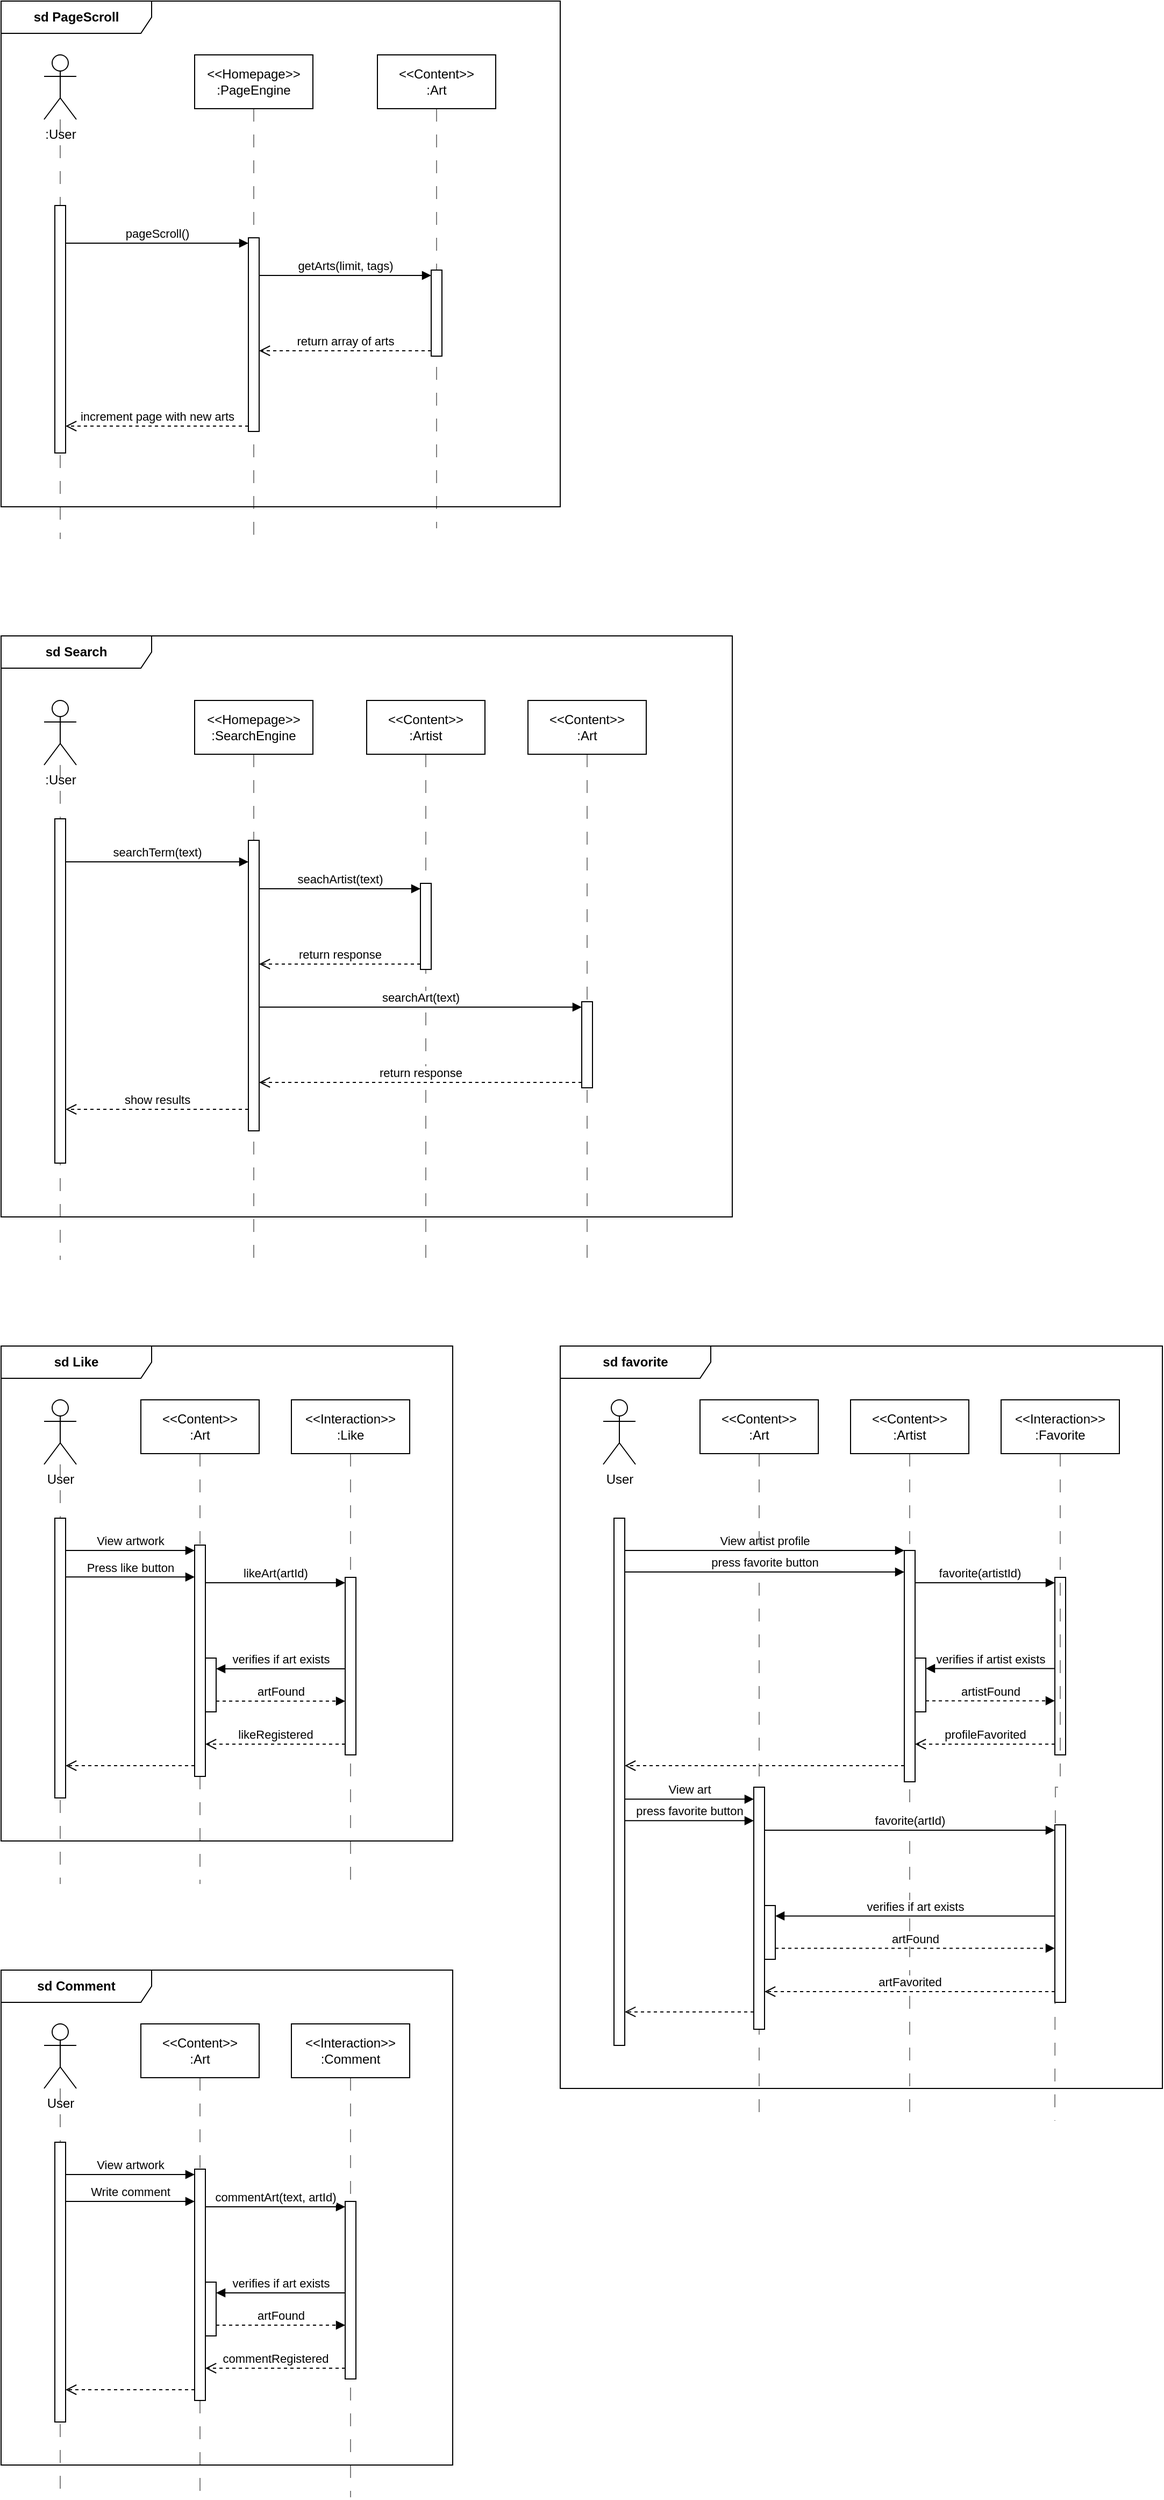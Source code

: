 <mxfile version="27.0.2">
  <diagram name="Page-1" id="oCHWp6D4Kkmh6y8wQFCt">
    <mxGraphModel dx="646" dy="317" grid="1" gridSize="10" guides="1" tooltips="1" connect="1" arrows="1" fold="1" page="1" pageScale="1" pageWidth="1100" pageHeight="850" math="0" shadow="0">
      <root>
        <mxCell id="0" />
        <mxCell id="1" parent="0" />
        <mxCell id="pH74TIP2wVxa_vkkLLg3-1" value="&lt;b&gt;sd PageScroll&lt;/b&gt;" style="shape=umlFrame;whiteSpace=wrap;html=1;pointerEvents=0;width=140;height=30;" parent="1" vertex="1">
          <mxGeometry x="40" y="50" width="520" height="470" as="geometry" />
        </mxCell>
        <mxCell id="pH74TIP2wVxa_vkkLLg3-9" value=":User" style="shape=umlActor;verticalLabelPosition=bottom;verticalAlign=top;html=1;" parent="1" vertex="1">
          <mxGeometry x="80" y="100" width="30" height="60" as="geometry" />
        </mxCell>
        <mxCell id="pH74TIP2wVxa_vkkLLg3-10" value="" style="rounded=0;orthogonalLoop=1;jettySize=auto;html=1;dashed=1;dashPattern=12 12;endArrow=none;startFill=0;edgeStyle=orthogonalEdgeStyle;movable=1;resizable=1;rotatable=1;deletable=1;editable=1;locked=0;connectable=1;opacity=50;" parent="1" source="pH74TIP2wVxa_vkkLLg3-9" edge="1">
          <mxGeometry relative="1" as="geometry">
            <mxPoint x="95" y="160" as="sourcePoint" />
            <mxPoint x="95" y="550" as="targetPoint" />
          </mxGeometry>
        </mxCell>
        <mxCell id="pH74TIP2wVxa_vkkLLg3-11" value="" style="html=1;points=[[0,0,0,0,5],[0,1,0,0,-5],[1,0,0,0,5],[1,1,0,0,-5]];perimeter=orthogonalPerimeter;outlineConnect=0;targetShapes=umlLifeline;portConstraint=eastwest;newEdgeStyle={&quot;curved&quot;:0,&quot;rounded&quot;:0};" parent="1" vertex="1">
          <mxGeometry x="90" y="240" width="10" height="230" as="geometry" />
        </mxCell>
        <mxCell id="pH74TIP2wVxa_vkkLLg3-12" value="pageScroll()" style="html=1;verticalAlign=bottom;endArrow=block;curved=0;rounded=0;entryX=0;entryY=0;entryDx=0;entryDy=5;" parent="1" source="pH74TIP2wVxa_vkkLLg3-11" target="pH74TIP2wVxa_vkkLLg3-25" edge="1">
          <mxGeometry relative="1" as="geometry">
            <mxPoint x="200" y="275" as="sourcePoint" />
          </mxGeometry>
        </mxCell>
        <mxCell id="pH74TIP2wVxa_vkkLLg3-13" value="increment page with new arts" style="html=1;verticalAlign=bottom;endArrow=open;dashed=1;endSize=8;curved=0;rounded=0;exitX=0;exitY=1;exitDx=0;exitDy=-5;" parent="1" source="pH74TIP2wVxa_vkkLLg3-25" target="pH74TIP2wVxa_vkkLLg3-11" edge="1">
          <mxGeometry relative="1" as="geometry">
            <mxPoint x="200" y="345" as="targetPoint" />
          </mxGeometry>
        </mxCell>
        <mxCell id="pH74TIP2wVxa_vkkLLg3-14" value="getArts(limit, tags)" style="html=1;verticalAlign=bottom;endArrow=block;curved=0;rounded=0;entryX=0;entryY=0;entryDx=0;entryDy=5;" parent="1" target="pH74TIP2wVxa_vkkLLg3-20" edge="1">
          <mxGeometry relative="1" as="geometry">
            <mxPoint x="280" y="305" as="sourcePoint" />
          </mxGeometry>
        </mxCell>
        <mxCell id="pH74TIP2wVxa_vkkLLg3-15" value="return array of arts" style="html=1;verticalAlign=bottom;endArrow=open;dashed=1;endSize=8;curved=0;rounded=0;exitX=0;exitY=1;exitDx=0;exitDy=-5;" parent="1" source="pH74TIP2wVxa_vkkLLg3-20" target="pH74TIP2wVxa_vkkLLg3-25" edge="1">
          <mxGeometry relative="1" as="geometry">
            <mxPoint x="375" y="375" as="targetPoint" />
          </mxGeometry>
        </mxCell>
        <mxCell id="pH74TIP2wVxa_vkkLLg3-18" value="&amp;lt;&amp;lt;Content&amp;gt;&amp;gt;&lt;br&gt;:Art" style="html=1;whiteSpace=wrap;" parent="1" vertex="1">
          <mxGeometry x="390" y="100" width="110" height="50" as="geometry" />
        </mxCell>
        <mxCell id="pH74TIP2wVxa_vkkLLg3-19" style="rounded=0;orthogonalLoop=1;jettySize=auto;html=1;dashed=1;dashPattern=12 12;endArrow=none;startFill=0;edgeStyle=orthogonalEdgeStyle;exitX=0.5;exitY=1;exitDx=0;exitDy=0;opacity=50;" parent="1" source="pH74TIP2wVxa_vkkLLg3-18" edge="1">
          <mxGeometry relative="1" as="geometry">
            <mxPoint x="444.58" y="250" as="sourcePoint" />
            <mxPoint x="445" y="540" as="targetPoint" />
          </mxGeometry>
        </mxCell>
        <mxCell id="pH74TIP2wVxa_vkkLLg3-20" value="" style="html=1;points=[[0,0,0,0,5],[0,1,0,0,-5],[1,0,0,0,5],[1,1,0,0,-5]];perimeter=orthogonalPerimeter;outlineConnect=0;targetShapes=umlLifeline;portConstraint=eastwest;newEdgeStyle={&quot;curved&quot;:0,&quot;rounded&quot;:0};" parent="1" vertex="1">
          <mxGeometry x="440" y="300" width="10" height="80" as="geometry" />
        </mxCell>
        <mxCell id="pH74TIP2wVxa_vkkLLg3-23" value="&amp;lt;&amp;lt;Homepage&amp;gt;&amp;gt;&lt;br&gt;:PageEngine" style="html=1;whiteSpace=wrap;" parent="1" vertex="1">
          <mxGeometry x="220" y="100" width="110" height="50" as="geometry" />
        </mxCell>
        <mxCell id="pH74TIP2wVxa_vkkLLg3-24" style="rounded=0;orthogonalLoop=1;jettySize=auto;html=1;dashed=1;dashPattern=12 12;endArrow=none;startFill=0;edgeStyle=orthogonalEdgeStyle;exitX=0.5;exitY=1;exitDx=0;exitDy=0;opacity=50;" parent="1" source="pH74TIP2wVxa_vkkLLg3-23" edge="1">
          <mxGeometry relative="1" as="geometry">
            <mxPoint x="274.58" y="250" as="sourcePoint" />
            <mxPoint x="275" y="550" as="targetPoint" />
          </mxGeometry>
        </mxCell>
        <mxCell id="pH74TIP2wVxa_vkkLLg3-25" value="" style="html=1;points=[[0,0,0,0,5],[0,1,0,0,-5],[1,0,0,0,5],[1,1,0,0,-5]];perimeter=orthogonalPerimeter;outlineConnect=0;targetShapes=umlLifeline;portConstraint=eastwest;newEdgeStyle={&quot;curved&quot;:0,&quot;rounded&quot;:0};" parent="1" vertex="1">
          <mxGeometry x="270" y="270" width="10" height="180" as="geometry" />
        </mxCell>
        <mxCell id="pH74TIP2wVxa_vkkLLg3-42" value="&lt;b&gt;sd Search&lt;/b&gt;" style="shape=umlFrame;whiteSpace=wrap;html=1;pointerEvents=0;width=140;height=30;" parent="1" vertex="1">
          <mxGeometry x="40" y="640" width="680" height="540" as="geometry" />
        </mxCell>
        <mxCell id="pH74TIP2wVxa_vkkLLg3-43" value=":User" style="shape=umlActor;verticalLabelPosition=bottom;verticalAlign=top;html=1;" parent="1" vertex="1">
          <mxGeometry x="80" y="700" width="30" height="60" as="geometry" />
        </mxCell>
        <mxCell id="pH74TIP2wVxa_vkkLLg3-44" value="" style="rounded=0;orthogonalLoop=1;jettySize=auto;html=1;dashed=1;dashPattern=12 12;endArrow=none;startFill=0;edgeStyle=orthogonalEdgeStyle;movable=1;resizable=1;rotatable=1;deletable=1;editable=1;locked=0;connectable=1;opacity=50;" parent="1" source="pH74TIP2wVxa_vkkLLg3-43" edge="1">
          <mxGeometry relative="1" as="geometry">
            <mxPoint x="95" y="770" as="sourcePoint" />
            <mxPoint x="95" y="1220" as="targetPoint" />
          </mxGeometry>
        </mxCell>
        <mxCell id="pH74TIP2wVxa_vkkLLg3-45" value="" style="html=1;points=[[0,0,0,0,5],[0,1,0,0,-5],[1,0,0,0,5],[1,1,0,0,-5]];perimeter=orthogonalPerimeter;outlineConnect=0;targetShapes=umlLifeline;portConstraint=eastwest;newEdgeStyle={&quot;curved&quot;:0,&quot;rounded&quot;:0};" parent="1" vertex="1">
          <mxGeometry x="90" y="810" width="10" height="320" as="geometry" />
        </mxCell>
        <mxCell id="pH74TIP2wVxa_vkkLLg3-52" value="&amp;lt;&amp;lt;Content&amp;gt;&amp;gt;&lt;br&gt;:Art" style="html=1;whiteSpace=wrap;" parent="1" vertex="1">
          <mxGeometry x="530" y="700" width="110" height="50" as="geometry" />
        </mxCell>
        <mxCell id="pH74TIP2wVxa_vkkLLg3-55" value="&amp;lt;&amp;lt;Homepage&amp;gt;&amp;gt;&lt;br&gt;:SearchEngine" style="html=1;whiteSpace=wrap;" parent="1" vertex="1">
          <mxGeometry x="220" y="700" width="110" height="50" as="geometry" />
        </mxCell>
        <mxCell id="pH74TIP2wVxa_vkkLLg3-56" style="rounded=0;orthogonalLoop=1;jettySize=auto;html=1;dashed=1;dashPattern=12 12;endArrow=none;startFill=0;edgeStyle=orthogonalEdgeStyle;exitX=0.5;exitY=1;exitDx=0;exitDy=0;opacity=50;" parent="1" source="pH74TIP2wVxa_vkkLLg3-55" edge="1">
          <mxGeometry relative="1" as="geometry">
            <mxPoint x="274.58" y="860" as="sourcePoint" />
            <mxPoint x="275" y="1228" as="targetPoint" />
          </mxGeometry>
        </mxCell>
        <mxCell id="pH74TIP2wVxa_vkkLLg3-58" value="&amp;lt;&amp;lt;Content&amp;gt;&amp;gt;&lt;br&gt;:Artist" style="html=1;whiteSpace=wrap;" parent="1" vertex="1">
          <mxGeometry x="380" y="700" width="110" height="50" as="geometry" />
        </mxCell>
        <mxCell id="pH74TIP2wVxa_vkkLLg3-59" style="rounded=0;orthogonalLoop=1;jettySize=auto;html=1;dashed=1;dashPattern=12 12;endArrow=none;startFill=0;edgeStyle=orthogonalEdgeStyle;exitX=0.5;exitY=1;exitDx=0;exitDy=0;opacity=50;" parent="1" source="pH74TIP2wVxa_vkkLLg3-58" edge="1">
          <mxGeometry relative="1" as="geometry">
            <mxPoint x="434.58" y="860" as="sourcePoint" />
            <mxPoint x="435" y="1220" as="targetPoint" />
          </mxGeometry>
        </mxCell>
        <mxCell id="pH74TIP2wVxa_vkkLLg3-61" value="" style="html=1;points=[[0,0,0,0,5],[0,1,0,0,-5],[1,0,0,0,5],[1,1,0,0,-5]];perimeter=orthogonalPerimeter;outlineConnect=0;targetShapes=umlLifeline;portConstraint=eastwest;newEdgeStyle={&quot;curved&quot;:0,&quot;rounded&quot;:0};" parent="1" vertex="1">
          <mxGeometry x="270" y="830" width="10" height="270" as="geometry" />
        </mxCell>
        <mxCell id="pH74TIP2wVxa_vkkLLg3-62" value="" style="html=1;points=[[0,0,0,0,5],[0,1,0,0,-5],[1,0,0,0,5],[1,1,0,0,-5]];perimeter=orthogonalPerimeter;outlineConnect=0;targetShapes=umlLifeline;portConstraint=eastwest;newEdgeStyle={&quot;curved&quot;:0,&quot;rounded&quot;:0};" parent="1" vertex="1">
          <mxGeometry x="430" y="870" width="10" height="80" as="geometry" />
        </mxCell>
        <mxCell id="pH74TIP2wVxa_vkkLLg3-63" value="seachArtist(text)" style="html=1;verticalAlign=bottom;endArrow=block;curved=0;rounded=0;entryX=0;entryY=0;entryDx=0;entryDy=5;" parent="1" source="pH74TIP2wVxa_vkkLLg3-61" target="pH74TIP2wVxa_vkkLLg3-62" edge="1">
          <mxGeometry relative="1" as="geometry">
            <mxPoint x="360" y="830" as="sourcePoint" />
          </mxGeometry>
        </mxCell>
        <mxCell id="pH74TIP2wVxa_vkkLLg3-64" value="return response" style="html=1;verticalAlign=bottom;endArrow=open;dashed=1;endSize=8;curved=0;rounded=0;exitX=0;exitY=1;exitDx=0;exitDy=-5;" parent="1" source="pH74TIP2wVxa_vkkLLg3-62" target="pH74TIP2wVxa_vkkLLg3-61" edge="1">
          <mxGeometry relative="1" as="geometry">
            <mxPoint x="360" y="895" as="targetPoint" />
          </mxGeometry>
        </mxCell>
        <mxCell id="pH74TIP2wVxa_vkkLLg3-66" value="searchArt(text)" style="html=1;verticalAlign=bottom;endArrow=block;curved=0;rounded=0;entryX=0;entryY=0;entryDx=0;entryDy=5;" parent="1" source="pH74TIP2wVxa_vkkLLg3-61" target="pH74TIP2wVxa_vkkLLg3-65" edge="1">
          <mxGeometry relative="1" as="geometry">
            <mxPoint x="500" y="925" as="sourcePoint" />
          </mxGeometry>
        </mxCell>
        <mxCell id="pH74TIP2wVxa_vkkLLg3-67" value="return response" style="html=1;verticalAlign=bottom;endArrow=open;dashed=1;endSize=8;curved=0;rounded=0;exitX=0;exitY=1;exitDx=0;exitDy=-5;" parent="1" source="pH74TIP2wVxa_vkkLLg3-65" target="pH74TIP2wVxa_vkkLLg3-61" edge="1">
          <mxGeometry relative="1" as="geometry">
            <mxPoint x="500" y="995" as="targetPoint" />
          </mxGeometry>
        </mxCell>
        <mxCell id="pH74TIP2wVxa_vkkLLg3-69" value="" style="rounded=0;orthogonalLoop=1;jettySize=auto;html=1;dashed=1;dashPattern=12 12;endArrow=none;startFill=0;edgeStyle=orthogonalEdgeStyle;exitX=0.5;exitY=1;exitDx=0;exitDy=0;opacity=50;" parent="1" source="pH74TIP2wVxa_vkkLLg3-52" edge="1">
          <mxGeometry relative="1" as="geometry">
            <mxPoint x="585" y="760" as="sourcePoint" />
            <mxPoint x="585" y="1220" as="targetPoint" />
          </mxGeometry>
        </mxCell>
        <mxCell id="pH74TIP2wVxa_vkkLLg3-65" value="" style="html=1;points=[[0,0,0,0,5],[0,1,0,0,-5],[1,0,0,0,5],[1,1,0,0,-5]];perimeter=orthogonalPerimeter;outlineConnect=0;targetShapes=umlLifeline;portConstraint=eastwest;newEdgeStyle={&quot;curved&quot;:0,&quot;rounded&quot;:0};" parent="1" vertex="1">
          <mxGeometry x="580" y="980" width="10" height="80" as="geometry" />
        </mxCell>
        <mxCell id="pH74TIP2wVxa_vkkLLg3-71" value="searchTerm(text)" style="html=1;verticalAlign=bottom;endArrow=block;curved=0;rounded=0;" parent="1" target="pH74TIP2wVxa_vkkLLg3-61" edge="1">
          <mxGeometry relative="1" as="geometry">
            <mxPoint x="100" y="850" as="sourcePoint" />
            <mxPoint x="420" y="850" as="targetPoint" />
          </mxGeometry>
        </mxCell>
        <mxCell id="pH74TIP2wVxa_vkkLLg3-72" value="show results" style="html=1;verticalAlign=bottom;endArrow=open;dashed=1;endSize=8;curved=0;rounded=0;" parent="1" edge="1">
          <mxGeometry relative="1" as="geometry">
            <mxPoint x="100" y="1080" as="targetPoint" />
            <mxPoint x="270" y="1080" as="sourcePoint" />
          </mxGeometry>
        </mxCell>
        <mxCell id="HAK9ECB3N3RvuM6YxsT9-15" value="&lt;b&gt;sd Like&lt;/b&gt;" style="shape=umlFrame;whiteSpace=wrap;html=1;pointerEvents=0;width=140;height=30;" parent="1" vertex="1">
          <mxGeometry x="40" y="1300" width="420" height="460" as="geometry" />
        </mxCell>
        <mxCell id="HAK9ECB3N3RvuM6YxsT9-16" value="User" style="shape=umlActor;verticalLabelPosition=bottom;verticalAlign=top;html=1;" parent="1" vertex="1">
          <mxGeometry x="80" y="1350" width="30" height="60" as="geometry" />
        </mxCell>
        <mxCell id="HAK9ECB3N3RvuM6YxsT9-17" value="" style="rounded=0;orthogonalLoop=1;jettySize=auto;html=1;dashed=1;dashPattern=12 12;endArrow=none;startFill=0;edgeStyle=orthogonalEdgeStyle;movable=1;resizable=1;rotatable=1;deletable=1;editable=1;locked=0;connectable=1;opacity=50;" parent="1" source="HAK9ECB3N3RvuM6YxsT9-16" edge="1">
          <mxGeometry relative="1" as="geometry">
            <mxPoint x="95" y="1410" as="sourcePoint" />
            <mxPoint x="95" y="1800" as="targetPoint" />
          </mxGeometry>
        </mxCell>
        <mxCell id="HAK9ECB3N3RvuM6YxsT9-18" value="" style="html=1;points=[[0,0,0,0,5],[0,1,0,0,-5],[1,0,0,0,5],[1,1,0,0,-5]];perimeter=orthogonalPerimeter;outlineConnect=0;targetShapes=umlLifeline;portConstraint=eastwest;newEdgeStyle={&quot;curved&quot;:0,&quot;rounded&quot;:0};" parent="1" vertex="1">
          <mxGeometry x="90" y="1460" width="10" height="260" as="geometry" />
        </mxCell>
        <mxCell id="HAK9ECB3N3RvuM6YxsT9-19" value="View artwork" style="html=1;verticalAlign=bottom;endArrow=block;curved=0;rounded=0;" parent="1" source="HAK9ECB3N3RvuM6YxsT9-18" target="HAK9ECB3N3RvuM6YxsT9-28" edge="1">
          <mxGeometry relative="1" as="geometry">
            <mxPoint x="200" y="1525" as="sourcePoint" />
            <Array as="points">
              <mxPoint x="180" y="1490" />
            </Array>
          </mxGeometry>
        </mxCell>
        <mxCell id="HAK9ECB3N3RvuM6YxsT9-20" value="" style="html=1;verticalAlign=bottom;endArrow=open;dashed=1;endSize=8;curved=0;rounded=0;" parent="1" source="HAK9ECB3N3RvuM6YxsT9-28" target="HAK9ECB3N3RvuM6YxsT9-18" edge="1">
          <mxGeometry relative="1" as="geometry">
            <mxPoint x="200" y="1595" as="targetPoint" />
            <Array as="points">
              <mxPoint x="160" y="1690" />
            </Array>
          </mxGeometry>
        </mxCell>
        <mxCell id="HAK9ECB3N3RvuM6YxsT9-21" value="likeArt(artId)" style="html=1;verticalAlign=bottom;endArrow=block;curved=0;rounded=0;" parent="1" source="HAK9ECB3N3RvuM6YxsT9-28" target="HAK9ECB3N3RvuM6YxsT9-25" edge="1">
          <mxGeometry relative="1" as="geometry">
            <mxPoint x="280" y="1555" as="sourcePoint" />
            <Array as="points">
              <mxPoint x="360" y="1520" />
            </Array>
          </mxGeometry>
        </mxCell>
        <mxCell id="HAK9ECB3N3RvuM6YxsT9-22" value="likeRegistered" style="html=1;verticalAlign=bottom;endArrow=open;dashed=1;endSize=8;curved=0;rounded=0;" parent="1" source="HAK9ECB3N3RvuM6YxsT9-25" target="HAK9ECB3N3RvuM6YxsT9-28" edge="1">
          <mxGeometry relative="1" as="geometry">
            <mxPoint x="375" y="1625" as="targetPoint" />
            <Array as="points">
              <mxPoint x="300" y="1670" />
            </Array>
          </mxGeometry>
        </mxCell>
        <mxCell id="Y3ory8fMhYvwMr1DqrIn-9" style="edgeStyle=orthogonalEdgeStyle;rounded=0;orthogonalLoop=1;jettySize=auto;html=1;dashed=1;dashPattern=12 12;endArrow=none;startFill=0;opacity=50;" parent="1" source="HAK9ECB3N3RvuM6YxsT9-23" edge="1">
          <mxGeometry relative="1" as="geometry">
            <mxPoint x="365" y="1802" as="targetPoint" />
          </mxGeometry>
        </mxCell>
        <mxCell id="HAK9ECB3N3RvuM6YxsT9-23" value="&amp;lt;&amp;lt;Interaction&amp;gt;&amp;gt;&lt;br&gt;:Like" style="html=1;whiteSpace=wrap;" parent="1" vertex="1">
          <mxGeometry x="310" y="1350" width="110" height="50" as="geometry" />
        </mxCell>
        <mxCell id="HAK9ECB3N3RvuM6YxsT9-26" value="&amp;lt;&amp;lt;Content&amp;gt;&amp;gt;&lt;br&gt;:Art" style="html=1;whiteSpace=wrap;" parent="1" vertex="1">
          <mxGeometry x="170" y="1350" width="110" height="50" as="geometry" />
        </mxCell>
        <mxCell id="HAK9ECB3N3RvuM6YxsT9-27" style="rounded=0;orthogonalLoop=1;jettySize=auto;html=1;dashed=1;dashPattern=12 12;endArrow=none;startFill=0;edgeStyle=orthogonalEdgeStyle;exitX=0.5;exitY=1;exitDx=0;exitDy=0;opacity=50;" parent="1" source="HAK9ECB3N3RvuM6YxsT9-28" edge="1">
          <mxGeometry relative="1" as="geometry">
            <mxPoint x="274.58" y="1500" as="sourcePoint" />
            <mxPoint x="225" y="1800" as="targetPoint" />
            <Array as="points">
              <mxPoint x="225" y="1790" />
            </Array>
          </mxGeometry>
        </mxCell>
        <mxCell id="HAK9ECB3N3RvuM6YxsT9-25" value="" style="html=1;points=[[0,0,0,0,5],[0,1,0,0,-5],[1,0,0,0,5],[1,1,0,0,-5]];perimeter=orthogonalPerimeter;outlineConnect=0;targetShapes=umlLifeline;portConstraint=eastwest;newEdgeStyle={&quot;curved&quot;:0,&quot;rounded&quot;:0};" parent="1" vertex="1">
          <mxGeometry x="360" y="1515" width="10" height="165" as="geometry" />
        </mxCell>
        <mxCell id="HAK9ECB3N3RvuM6YxsT9-43" value="" style="rounded=0;orthogonalLoop=1;jettySize=auto;html=1;dashed=1;dashPattern=12 12;endArrow=none;startFill=0;edgeStyle=orthogonalEdgeStyle;exitX=0.5;exitY=1;exitDx=0;exitDy=0;opacity=50;" parent="1" source="HAK9ECB3N3RvuM6YxsT9-26" target="HAK9ECB3N3RvuM6YxsT9-28" edge="1">
          <mxGeometry relative="1" as="geometry">
            <mxPoint x="225" y="1400" as="sourcePoint" />
            <mxPoint x="225" y="1800" as="targetPoint" />
            <Array as="points">
              <mxPoint x="225" y="1530" />
              <mxPoint x="225" y="1530" />
            </Array>
          </mxGeometry>
        </mxCell>
        <mxCell id="HAK9ECB3N3RvuM6YxsT9-28" value="" style="html=1;points=[[0,0,0,0,5],[0,1,0,0,-5],[1,0,0,0,5],[1,1,0,0,-5]];perimeter=orthogonalPerimeter;outlineConnect=0;targetShapes=umlLifeline;portConstraint=eastwest;newEdgeStyle={&quot;curved&quot;:0,&quot;rounded&quot;:0};" parent="1" vertex="1">
          <mxGeometry x="220" y="1485" width="10" height="215" as="geometry" />
        </mxCell>
        <mxCell id="Y3ory8fMhYvwMr1DqrIn-5" value="verifies if art exists" style="html=1;verticalAlign=bottom;endArrow=none;curved=0;rounded=0;startArrow=block;startFill=1;" parent="1" source="Y3ory8fMhYvwMr1DqrIn-6" edge="1">
          <mxGeometry relative="1" as="geometry">
            <mxPoint x="230" y="1600" as="sourcePoint" />
            <Array as="points">
              <mxPoint x="360" y="1600" />
            </Array>
            <mxPoint x="360" y="1600" as="targetPoint" />
          </mxGeometry>
        </mxCell>
        <mxCell id="Y3ory8fMhYvwMr1DqrIn-6" value="" style="html=1;points=[[0,0,0,0,5],[0,1,0,0,-5],[1,0,0,0,5],[1,1,0,0,-5]];perimeter=orthogonalPerimeter;outlineConnect=0;targetShapes=umlLifeline;portConstraint=eastwest;newEdgeStyle={&quot;curved&quot;:0,&quot;rounded&quot;:0};" parent="1" vertex="1">
          <mxGeometry x="230" y="1590" width="10" height="50" as="geometry" />
        </mxCell>
        <mxCell id="Y3ory8fMhYvwMr1DqrIn-7" value="artFound" style="html=1;verticalAlign=bottom;endArrow=block;curved=0;rounded=0;dashed=1;" parent="1" edge="1">
          <mxGeometry relative="1" as="geometry">
            <mxPoint x="240" y="1630" as="sourcePoint" />
            <Array as="points">
              <mxPoint x="360" y="1630" />
            </Array>
            <mxPoint x="360" y="1630" as="targetPoint" />
            <mxPoint as="offset" />
          </mxGeometry>
        </mxCell>
        <mxCell id="MuiPUP_9a6SJVAkl91TJ-1" value="&lt;b&gt;sd favorite&lt;/b&gt;" style="shape=umlFrame;whiteSpace=wrap;html=1;pointerEvents=0;width=140;height=30;" vertex="1" parent="1">
          <mxGeometry x="560" y="1300" width="560" height="690" as="geometry" />
        </mxCell>
        <mxCell id="MuiPUP_9a6SJVAkl91TJ-2" value="User" style="shape=umlActor;verticalLabelPosition=bottom;verticalAlign=top;html=1;" vertex="1" parent="1">
          <mxGeometry x="600" y="1350" width="30" height="60" as="geometry" />
        </mxCell>
        <mxCell id="MuiPUP_9a6SJVAkl91TJ-4" value="" style="html=1;points=[[0,0,0,0,5],[0,1,0,0,-5],[1,0,0,0,5],[1,1,0,0,-5]];perimeter=orthogonalPerimeter;outlineConnect=0;targetShapes=umlLifeline;portConstraint=eastwest;newEdgeStyle={&quot;curved&quot;:0,&quot;rounded&quot;:0};" vertex="1" parent="1">
          <mxGeometry x="610" y="1460" width="10" height="490" as="geometry" />
        </mxCell>
        <mxCell id="MuiPUP_9a6SJVAkl91TJ-5" value="View artist profile" style="html=1;verticalAlign=bottom;endArrow=block;curved=0;rounded=0;" edge="1" parent="1" source="MuiPUP_9a6SJVAkl91TJ-4" target="MuiPUP_9a6SJVAkl91TJ-15">
          <mxGeometry relative="1" as="geometry">
            <mxPoint x="720" y="1525" as="sourcePoint" />
            <Array as="points">
              <mxPoint x="700" y="1490" />
            </Array>
          </mxGeometry>
        </mxCell>
        <mxCell id="MuiPUP_9a6SJVAkl91TJ-6" value="" style="html=1;verticalAlign=bottom;endArrow=open;dashed=1;endSize=8;curved=0;rounded=0;" edge="1" parent="1" source="MuiPUP_9a6SJVAkl91TJ-15" target="MuiPUP_9a6SJVAkl91TJ-4">
          <mxGeometry relative="1" as="geometry">
            <mxPoint x="720" y="1595" as="targetPoint" />
            <Array as="points">
              <mxPoint x="680" y="1690" />
            </Array>
          </mxGeometry>
        </mxCell>
        <mxCell id="MuiPUP_9a6SJVAkl91TJ-7" value="favorite(artistId)" style="html=1;verticalAlign=bottom;endArrow=block;curved=0;rounded=0;" edge="1" parent="1" source="MuiPUP_9a6SJVAkl91TJ-15" target="MuiPUP_9a6SJVAkl91TJ-13">
          <mxGeometry relative="1" as="geometry">
            <mxPoint x="800" y="1555" as="sourcePoint" />
            <Array as="points">
              <mxPoint x="880" y="1520" />
            </Array>
          </mxGeometry>
        </mxCell>
        <mxCell id="MuiPUP_9a6SJVAkl91TJ-8" value="profileFavorited" style="html=1;verticalAlign=bottom;endArrow=open;dashed=1;endSize=8;curved=0;rounded=0;" edge="1" parent="1" target="MuiPUP_9a6SJVAkl91TJ-15">
          <mxGeometry relative="1" as="geometry">
            <mxPoint x="790" y="1670.0" as="targetPoint" />
            <Array as="points" />
            <mxPoint x="1020.0" y="1670.0" as="sourcePoint" />
          </mxGeometry>
        </mxCell>
        <mxCell id="MuiPUP_9a6SJVAkl91TJ-74" style="edgeStyle=orthogonalEdgeStyle;rounded=0;orthogonalLoop=1;jettySize=auto;html=1;dashed=1;dashPattern=12 12;endArrow=none;startFill=0;opacity=50;" edge="1" parent="1" source="MuiPUP_9a6SJVAkl91TJ-10">
          <mxGeometry relative="1" as="geometry">
            <mxPoint x="885" y="2020" as="targetPoint" />
          </mxGeometry>
        </mxCell>
        <mxCell id="MuiPUP_9a6SJVAkl91TJ-10" value="&amp;lt;&amp;lt;Content&amp;gt;&amp;gt;&lt;br&gt;:Artist" style="html=1;whiteSpace=wrap;" vertex="1" parent="1">
          <mxGeometry x="830" y="1350" width="110" height="50" as="geometry" />
        </mxCell>
        <mxCell id="MuiPUP_9a6SJVAkl91TJ-73" style="edgeStyle=orthogonalEdgeStyle;rounded=0;orthogonalLoop=1;jettySize=auto;html=1;endArrow=none;startFill=0;dashed=1;dashPattern=12 12;opacity=50;" edge="1" parent="1" source="MuiPUP_9a6SJVAkl91TJ-11">
          <mxGeometry relative="1" as="geometry">
            <mxPoint x="745" y="2020" as="targetPoint" />
          </mxGeometry>
        </mxCell>
        <mxCell id="MuiPUP_9a6SJVAkl91TJ-11" value="&amp;lt;&amp;lt;Content&amp;gt;&amp;gt;&lt;br&gt;:Art" style="html=1;whiteSpace=wrap;" vertex="1" parent="1">
          <mxGeometry x="690" y="1350" width="110" height="50" as="geometry" />
        </mxCell>
        <mxCell id="MuiPUP_9a6SJVAkl91TJ-13" value="" style="html=1;points=[[0,0,0,0,5],[0,1,0,0,-5],[1,0,0,0,5],[1,1,0,0,-5]];perimeter=orthogonalPerimeter;outlineConnect=0;targetShapes=umlLifeline;portConstraint=eastwest;newEdgeStyle={&quot;curved&quot;:0,&quot;rounded&quot;:0};" vertex="1" parent="1">
          <mxGeometry x="1020" y="1515" width="10" height="165" as="geometry" />
        </mxCell>
        <mxCell id="MuiPUP_9a6SJVAkl91TJ-15" value="" style="html=1;points=[[0,0,0,0,5],[0,1,0,0,-5],[1,0,0,0,5],[1,1,0,0,-5]];perimeter=orthogonalPerimeter;outlineConnect=0;targetShapes=umlLifeline;portConstraint=eastwest;newEdgeStyle={&quot;curved&quot;:0,&quot;rounded&quot;:0};" vertex="1" parent="1">
          <mxGeometry x="880" y="1490" width="10" height="215" as="geometry" />
        </mxCell>
        <mxCell id="MuiPUP_9a6SJVAkl91TJ-16" value="verifies if artist exists" style="html=1;verticalAlign=bottom;endArrow=none;curved=0;rounded=0;startArrow=block;startFill=1;" edge="1" parent="1">
          <mxGeometry relative="1" as="geometry">
            <mxPoint x="900" y="1599.71" as="sourcePoint" />
            <Array as="points">
              <mxPoint x="1020" y="1599.71" />
            </Array>
            <mxPoint x="1020" y="1599.71" as="targetPoint" />
          </mxGeometry>
        </mxCell>
        <mxCell id="MuiPUP_9a6SJVAkl91TJ-17" value="" style="html=1;points=[[0,0,0,0,5],[0,1,0,0,-5],[1,0,0,0,5],[1,1,0,0,-5]];perimeter=orthogonalPerimeter;outlineConnect=0;targetShapes=umlLifeline;portConstraint=eastwest;newEdgeStyle={&quot;curved&quot;:0,&quot;rounded&quot;:0};" vertex="1" parent="1">
          <mxGeometry x="890" y="1590" width="10" height="50" as="geometry" />
        </mxCell>
        <mxCell id="MuiPUP_9a6SJVAkl91TJ-18" value="artistFound" style="html=1;verticalAlign=bottom;endArrow=block;curved=0;rounded=0;dashed=1;" edge="1" parent="1">
          <mxGeometry relative="1" as="geometry">
            <mxPoint x="900" y="1629.71" as="sourcePoint" />
            <Array as="points">
              <mxPoint x="1020" y="1629.71" />
            </Array>
            <mxPoint x="1020" y="1629.71" as="targetPoint" />
            <mxPoint as="offset" />
          </mxGeometry>
        </mxCell>
        <mxCell id="MuiPUP_9a6SJVAkl91TJ-39" value="&lt;b&gt;sd Comment&lt;/b&gt;" style="shape=umlFrame;whiteSpace=wrap;html=1;pointerEvents=0;width=140;height=30;" vertex="1" parent="1">
          <mxGeometry x="40" y="1880" width="420" height="460" as="geometry" />
        </mxCell>
        <mxCell id="MuiPUP_9a6SJVAkl91TJ-40" value="User" style="shape=umlActor;verticalLabelPosition=bottom;verticalAlign=top;html=1;" vertex="1" parent="1">
          <mxGeometry x="80" y="1930" width="30" height="60" as="geometry" />
        </mxCell>
        <mxCell id="MuiPUP_9a6SJVAkl91TJ-41" value="" style="rounded=0;orthogonalLoop=1;jettySize=auto;html=1;dashed=1;dashPattern=12 12;endArrow=none;startFill=0;edgeStyle=orthogonalEdgeStyle;movable=1;resizable=1;rotatable=1;deletable=1;editable=1;locked=0;connectable=1;opacity=50;" edge="1" parent="1" source="MuiPUP_9a6SJVAkl91TJ-40">
          <mxGeometry relative="1" as="geometry">
            <mxPoint x="95" y="1990" as="sourcePoint" />
            <mxPoint x="95" y="2370" as="targetPoint" />
          </mxGeometry>
        </mxCell>
        <mxCell id="MuiPUP_9a6SJVAkl91TJ-42" value="" style="html=1;points=[[0,0,0,0,5],[0,1,0,0,-5],[1,0,0,0,5],[1,1,0,0,-5]];perimeter=orthogonalPerimeter;outlineConnect=0;targetShapes=umlLifeline;portConstraint=eastwest;newEdgeStyle={&quot;curved&quot;:0,&quot;rounded&quot;:0};" vertex="1" parent="1">
          <mxGeometry x="90" y="2040" width="10" height="260" as="geometry" />
        </mxCell>
        <mxCell id="MuiPUP_9a6SJVAkl91TJ-43" value="View artwork" style="html=1;verticalAlign=bottom;endArrow=block;curved=0;rounded=0;" edge="1" parent="1" source="MuiPUP_9a6SJVAkl91TJ-42" target="MuiPUP_9a6SJVAkl91TJ-53">
          <mxGeometry relative="1" as="geometry">
            <mxPoint x="200" y="2105" as="sourcePoint" />
            <Array as="points">
              <mxPoint x="180" y="2070" />
            </Array>
          </mxGeometry>
        </mxCell>
        <mxCell id="MuiPUP_9a6SJVAkl91TJ-44" value="" style="html=1;verticalAlign=bottom;endArrow=open;dashed=1;endSize=8;curved=0;rounded=0;" edge="1" parent="1" source="MuiPUP_9a6SJVAkl91TJ-53" target="MuiPUP_9a6SJVAkl91TJ-42">
          <mxGeometry relative="1" as="geometry">
            <mxPoint x="200" y="2175" as="targetPoint" />
            <Array as="points">
              <mxPoint x="160" y="2270" />
            </Array>
          </mxGeometry>
        </mxCell>
        <mxCell id="MuiPUP_9a6SJVAkl91TJ-45" value="commentArt(text, artId)" style="html=1;verticalAlign=bottom;endArrow=block;curved=0;rounded=0;" edge="1" parent="1" source="MuiPUP_9a6SJVAkl91TJ-53" target="MuiPUP_9a6SJVAkl91TJ-51">
          <mxGeometry relative="1" as="geometry">
            <mxPoint x="280" y="2135" as="sourcePoint" />
            <Array as="points">
              <mxPoint x="360" y="2100" />
            </Array>
          </mxGeometry>
        </mxCell>
        <mxCell id="MuiPUP_9a6SJVAkl91TJ-46" value="commentRegistered" style="html=1;verticalAlign=bottom;endArrow=open;dashed=1;endSize=8;curved=0;rounded=0;" edge="1" parent="1" source="MuiPUP_9a6SJVAkl91TJ-51" target="MuiPUP_9a6SJVAkl91TJ-53">
          <mxGeometry relative="1" as="geometry">
            <mxPoint x="375" y="2205" as="targetPoint" />
            <Array as="points">
              <mxPoint x="300" y="2250" />
            </Array>
          </mxGeometry>
        </mxCell>
        <mxCell id="MuiPUP_9a6SJVAkl91TJ-47" style="edgeStyle=orthogonalEdgeStyle;rounded=0;orthogonalLoop=1;jettySize=auto;html=1;dashed=1;dashPattern=12 12;endArrow=none;startFill=0;opacity=50;" edge="1" parent="1" source="MuiPUP_9a6SJVAkl91TJ-48">
          <mxGeometry relative="1" as="geometry">
            <mxPoint x="365" y="2370" as="targetPoint" />
          </mxGeometry>
        </mxCell>
        <mxCell id="MuiPUP_9a6SJVAkl91TJ-48" value="&amp;lt;&amp;lt;Interaction&amp;gt;&amp;gt;&lt;br&gt;:Comment" style="html=1;whiteSpace=wrap;" vertex="1" parent="1">
          <mxGeometry x="310" y="1930" width="110" height="50" as="geometry" />
        </mxCell>
        <mxCell id="MuiPUP_9a6SJVAkl91TJ-49" value="&amp;lt;&amp;lt;Content&amp;gt;&amp;gt;&lt;br&gt;:Art" style="html=1;whiteSpace=wrap;" vertex="1" parent="1">
          <mxGeometry x="170" y="1930" width="110" height="50" as="geometry" />
        </mxCell>
        <mxCell id="MuiPUP_9a6SJVAkl91TJ-50" style="rounded=0;orthogonalLoop=1;jettySize=auto;html=1;dashed=1;dashPattern=12 12;endArrow=none;startFill=0;edgeStyle=orthogonalEdgeStyle;exitX=0.5;exitY=1;exitDx=0;exitDy=0;opacity=50;" edge="1" parent="1" source="MuiPUP_9a6SJVAkl91TJ-53">
          <mxGeometry relative="1" as="geometry">
            <mxPoint x="274.58" y="2080" as="sourcePoint" />
            <mxPoint x="225" y="2370" as="targetPoint" />
            <Array as="points">
              <mxPoint x="225" y="2370" />
            </Array>
          </mxGeometry>
        </mxCell>
        <mxCell id="MuiPUP_9a6SJVAkl91TJ-51" value="" style="html=1;points=[[0,0,0,0,5],[0,1,0,0,-5],[1,0,0,0,5],[1,1,0,0,-5]];perimeter=orthogonalPerimeter;outlineConnect=0;targetShapes=umlLifeline;portConstraint=eastwest;newEdgeStyle={&quot;curved&quot;:0,&quot;rounded&quot;:0};" vertex="1" parent="1">
          <mxGeometry x="360" y="2095" width="10" height="165" as="geometry" />
        </mxCell>
        <mxCell id="MuiPUP_9a6SJVAkl91TJ-52" value="" style="rounded=0;orthogonalLoop=1;jettySize=auto;html=1;dashed=1;dashPattern=12 12;endArrow=none;startFill=0;edgeStyle=orthogonalEdgeStyle;exitX=0.5;exitY=1;exitDx=0;exitDy=0;opacity=50;" edge="1" parent="1" source="MuiPUP_9a6SJVAkl91TJ-49" target="MuiPUP_9a6SJVAkl91TJ-53">
          <mxGeometry relative="1" as="geometry">
            <mxPoint x="225" y="1980" as="sourcePoint" />
            <mxPoint x="225" y="2380" as="targetPoint" />
            <Array as="points">
              <mxPoint x="225" y="2110" />
              <mxPoint x="225" y="2110" />
            </Array>
          </mxGeometry>
        </mxCell>
        <mxCell id="MuiPUP_9a6SJVAkl91TJ-53" value="" style="html=1;points=[[0,0,0,0,5],[0,1,0,0,-5],[1,0,0,0,5],[1,1,0,0,-5]];perimeter=orthogonalPerimeter;outlineConnect=0;targetShapes=umlLifeline;portConstraint=eastwest;newEdgeStyle={&quot;curved&quot;:0,&quot;rounded&quot;:0};" vertex="1" parent="1">
          <mxGeometry x="220" y="2065" width="10" height="215" as="geometry" />
        </mxCell>
        <mxCell id="MuiPUP_9a6SJVAkl91TJ-54" value="verifies if art exists" style="html=1;verticalAlign=bottom;endArrow=none;curved=0;rounded=0;startArrow=block;startFill=1;" edge="1" parent="1" source="MuiPUP_9a6SJVAkl91TJ-55">
          <mxGeometry relative="1" as="geometry">
            <mxPoint x="230" y="2180" as="sourcePoint" />
            <Array as="points">
              <mxPoint x="360" y="2180" />
            </Array>
            <mxPoint x="360" y="2180" as="targetPoint" />
          </mxGeometry>
        </mxCell>
        <mxCell id="MuiPUP_9a6SJVAkl91TJ-55" value="" style="html=1;points=[[0,0,0,0,5],[0,1,0,0,-5],[1,0,0,0,5],[1,1,0,0,-5]];perimeter=orthogonalPerimeter;outlineConnect=0;targetShapes=umlLifeline;portConstraint=eastwest;newEdgeStyle={&quot;curved&quot;:0,&quot;rounded&quot;:0};" vertex="1" parent="1">
          <mxGeometry x="230" y="2170" width="10" height="50" as="geometry" />
        </mxCell>
        <mxCell id="MuiPUP_9a6SJVAkl91TJ-56" value="artFound" style="html=1;verticalAlign=bottom;endArrow=block;curved=0;rounded=0;dashed=1;" edge="1" parent="1">
          <mxGeometry relative="1" as="geometry">
            <mxPoint x="240" y="2210" as="sourcePoint" />
            <Array as="points">
              <mxPoint x="360" y="2210" />
            </Array>
            <mxPoint x="360" y="2210" as="targetPoint" />
            <mxPoint as="offset" />
          </mxGeometry>
        </mxCell>
        <mxCell id="MuiPUP_9a6SJVAkl91TJ-57" value="Write comment" style="html=1;verticalAlign=bottom;endArrow=block;curved=0;rounded=0;" edge="1" parent="1">
          <mxGeometry relative="1" as="geometry">
            <mxPoint x="100" y="2095" as="sourcePoint" />
            <Array as="points">
              <mxPoint x="180" y="2095" />
            </Array>
            <mxPoint x="220" y="2095" as="targetPoint" />
          </mxGeometry>
        </mxCell>
        <mxCell id="MuiPUP_9a6SJVAkl91TJ-58" value="Press like button" style="html=1;verticalAlign=bottom;endArrow=block;curved=0;rounded=0;" edge="1" parent="1">
          <mxGeometry relative="1" as="geometry">
            <mxPoint x="100" y="1514.65" as="sourcePoint" />
            <Array as="points">
              <mxPoint x="180" y="1514.65" />
            </Array>
            <mxPoint x="220" y="1514.65" as="targetPoint" />
          </mxGeometry>
        </mxCell>
        <mxCell id="MuiPUP_9a6SJVAkl91TJ-59" value="press favorite button" style="html=1;verticalAlign=bottom;endArrow=block;curved=0;rounded=0;" edge="1" parent="1" target="MuiPUP_9a6SJVAkl91TJ-15">
          <mxGeometry relative="1" as="geometry">
            <mxPoint x="620" y="1510" as="sourcePoint" />
            <Array as="points">
              <mxPoint x="700" y="1510" />
            </Array>
            <mxPoint x="740" y="1510" as="targetPoint" />
          </mxGeometry>
        </mxCell>
        <mxCell id="MuiPUP_9a6SJVAkl91TJ-76" style="edgeStyle=orthogonalEdgeStyle;rounded=0;orthogonalLoop=1;jettySize=auto;html=1;dashed=1;dashPattern=12 12;opacity=50;endArrow=none;startFill=0;" edge="1" parent="1" source="MuiPUP_9a6SJVAkl91TJ-60">
          <mxGeometry relative="1" as="geometry">
            <mxPoint x="1020" y="2020" as="targetPoint" />
          </mxGeometry>
        </mxCell>
        <mxCell id="MuiPUP_9a6SJVAkl91TJ-60" value="&amp;lt;&amp;lt;Interaction&amp;gt;&amp;gt;&lt;br&gt;:Favorite" style="html=1;whiteSpace=wrap;" vertex="1" parent="1">
          <mxGeometry x="970" y="1350" width="110" height="50" as="geometry" />
        </mxCell>
        <mxCell id="MuiPUP_9a6SJVAkl91TJ-63" value="favorite(artId)" style="html=1;verticalAlign=bottom;endArrow=block;curved=0;rounded=0;" edge="1" parent="1" source="MuiPUP_9a6SJVAkl91TJ-66" target="MuiPUP_9a6SJVAkl91TJ-65">
          <mxGeometry relative="1" as="geometry">
            <mxPoint x="800" y="1785" as="sourcePoint" />
            <Array as="points">
              <mxPoint x="880" y="1750" />
            </Array>
          </mxGeometry>
        </mxCell>
        <mxCell id="MuiPUP_9a6SJVAkl91TJ-64" value="artFavorited" style="html=1;verticalAlign=bottom;endArrow=open;dashed=1;endSize=8;curved=0;rounded=0;" edge="1" parent="1" target="MuiPUP_9a6SJVAkl91TJ-66">
          <mxGeometry relative="1" as="geometry">
            <mxPoint x="790" y="1900.0" as="targetPoint" />
            <Array as="points" />
            <mxPoint x="1020.0" y="1900.0" as="sourcePoint" />
          </mxGeometry>
        </mxCell>
        <mxCell id="MuiPUP_9a6SJVAkl91TJ-65" value="" style="html=1;points=[[0,0,0,0,5],[0,1,0,0,-5],[1,0,0,0,5],[1,1,0,0,-5]];perimeter=orthogonalPerimeter;outlineConnect=0;targetShapes=umlLifeline;portConstraint=eastwest;newEdgeStyle={&quot;curved&quot;:0,&quot;rounded&quot;:0};" vertex="1" parent="1">
          <mxGeometry x="1020" y="1745" width="10" height="165" as="geometry" />
        </mxCell>
        <mxCell id="MuiPUP_9a6SJVAkl91TJ-66" value="" style="html=1;points=[[0,0,0,0,5],[0,1,0,0,-5],[1,0,0,0,5],[1,1,0,0,-5]];perimeter=orthogonalPerimeter;outlineConnect=0;targetShapes=umlLifeline;portConstraint=eastwest;newEdgeStyle={&quot;curved&quot;:0,&quot;rounded&quot;:0};" vertex="1" parent="1">
          <mxGeometry x="740" y="1710" width="10" height="225" as="geometry" />
        </mxCell>
        <mxCell id="MuiPUP_9a6SJVAkl91TJ-67" value="verifies if art exists" style="html=1;verticalAlign=bottom;endArrow=none;curved=0;rounded=0;startArrow=block;startFill=1;" edge="1" parent="1" source="MuiPUP_9a6SJVAkl91TJ-68">
          <mxGeometry relative="1" as="geometry">
            <mxPoint x="900" y="1829.71" as="sourcePoint" />
            <Array as="points">
              <mxPoint x="1020" y="1829.71" />
            </Array>
            <mxPoint x="1020" y="1829.71" as="targetPoint" />
          </mxGeometry>
        </mxCell>
        <mxCell id="MuiPUP_9a6SJVAkl91TJ-68" value="" style="html=1;points=[[0,0,0,0,5],[0,1,0,0,-5],[1,0,0,0,5],[1,1,0,0,-5]];perimeter=orthogonalPerimeter;outlineConnect=0;targetShapes=umlLifeline;portConstraint=eastwest;newEdgeStyle={&quot;curved&quot;:0,&quot;rounded&quot;:0};" vertex="1" parent="1">
          <mxGeometry x="750" y="1820" width="10" height="50" as="geometry" />
        </mxCell>
        <mxCell id="MuiPUP_9a6SJVAkl91TJ-69" value="artFound" style="html=1;verticalAlign=bottom;endArrow=block;curved=0;rounded=0;dashed=1;" edge="1" parent="1" source="MuiPUP_9a6SJVAkl91TJ-68">
          <mxGeometry relative="1" as="geometry">
            <mxPoint x="900" y="1859.71" as="sourcePoint" />
            <Array as="points">
              <mxPoint x="1020" y="1859.71" />
            </Array>
            <mxPoint x="1020" y="1859.71" as="targetPoint" />
            <mxPoint as="offset" />
          </mxGeometry>
        </mxCell>
        <mxCell id="MuiPUP_9a6SJVAkl91TJ-70" value="" style="html=1;verticalAlign=bottom;endArrow=open;dashed=1;endSize=8;curved=0;rounded=0;" edge="1" parent="1" target="MuiPUP_9a6SJVAkl91TJ-4">
          <mxGeometry relative="1" as="geometry">
            <mxPoint x="630" y="1919" as="targetPoint" />
            <Array as="points" />
            <mxPoint x="740" y="1918.82" as="sourcePoint" />
          </mxGeometry>
        </mxCell>
        <mxCell id="MuiPUP_9a6SJVAkl91TJ-71" value="View art" style="html=1;verticalAlign=bottom;endArrow=block;curved=0;rounded=0;" edge="1" parent="1">
          <mxGeometry relative="1" as="geometry">
            <mxPoint x="620" y="1721.17" as="sourcePoint" />
            <Array as="points">
              <mxPoint x="700" y="1721.17" />
            </Array>
            <mxPoint x="740" y="1721.17" as="targetPoint" />
          </mxGeometry>
        </mxCell>
        <mxCell id="MuiPUP_9a6SJVAkl91TJ-72" value="press favorite button" style="html=1;verticalAlign=bottom;endArrow=block;curved=0;rounded=0;" edge="1" parent="1">
          <mxGeometry relative="1" as="geometry">
            <mxPoint x="620" y="1741.17" as="sourcePoint" />
            <Array as="points">
              <mxPoint x="700" y="1741.17" />
            </Array>
            <mxPoint x="740" y="1741.17" as="targetPoint" />
          </mxGeometry>
        </mxCell>
      </root>
    </mxGraphModel>
  </diagram>
</mxfile>
